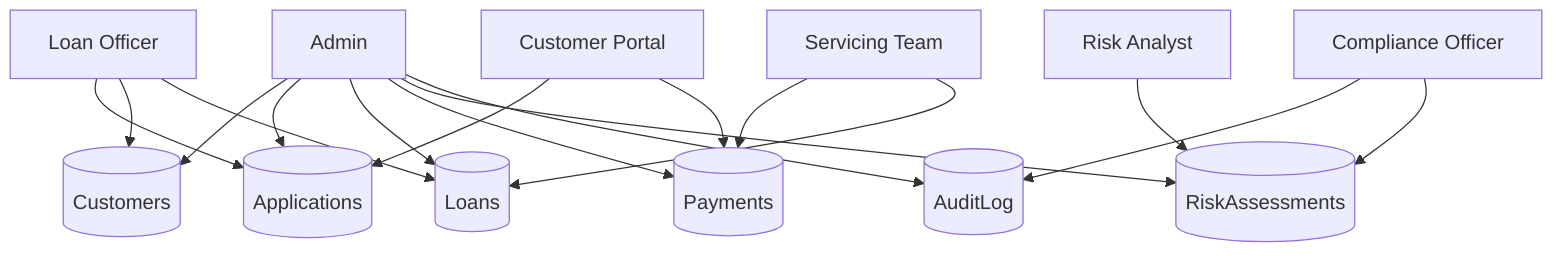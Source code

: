 graph TD
  Admin[Admin]
  Compliance[Compliance Officer]
  LoanOfficer[Loan Officer]
  RiskAnalyst[Risk Analyst]
  ServicingTeam[Servicing Team]
  CustomerPortal[Customer Portal]

  Customers[(Customers)]
  Applications[(Applications)]
  Loans[(Loans)]
  Payments[(Payments)]
  RiskAssessments[(RiskAssessments)]
  AuditLog[(AuditLog)]

  Admin --> Customers
  Admin --> Applications
  Admin --> Loans
  Admin --> Payments
  Admin --> RiskAssessments
  Admin --> AuditLog

  Compliance --> AuditLog
  Compliance --> RiskAssessments

  LoanOfficer --> Applications
  LoanOfficer --> Customers
  LoanOfficer --> Loans

  RiskAnalyst --> RiskAssessments

  ServicingTeam --> Payments
  ServicingTeam --> Loans

  CustomerPortal --> Applications
  CustomerPortal --> Payments